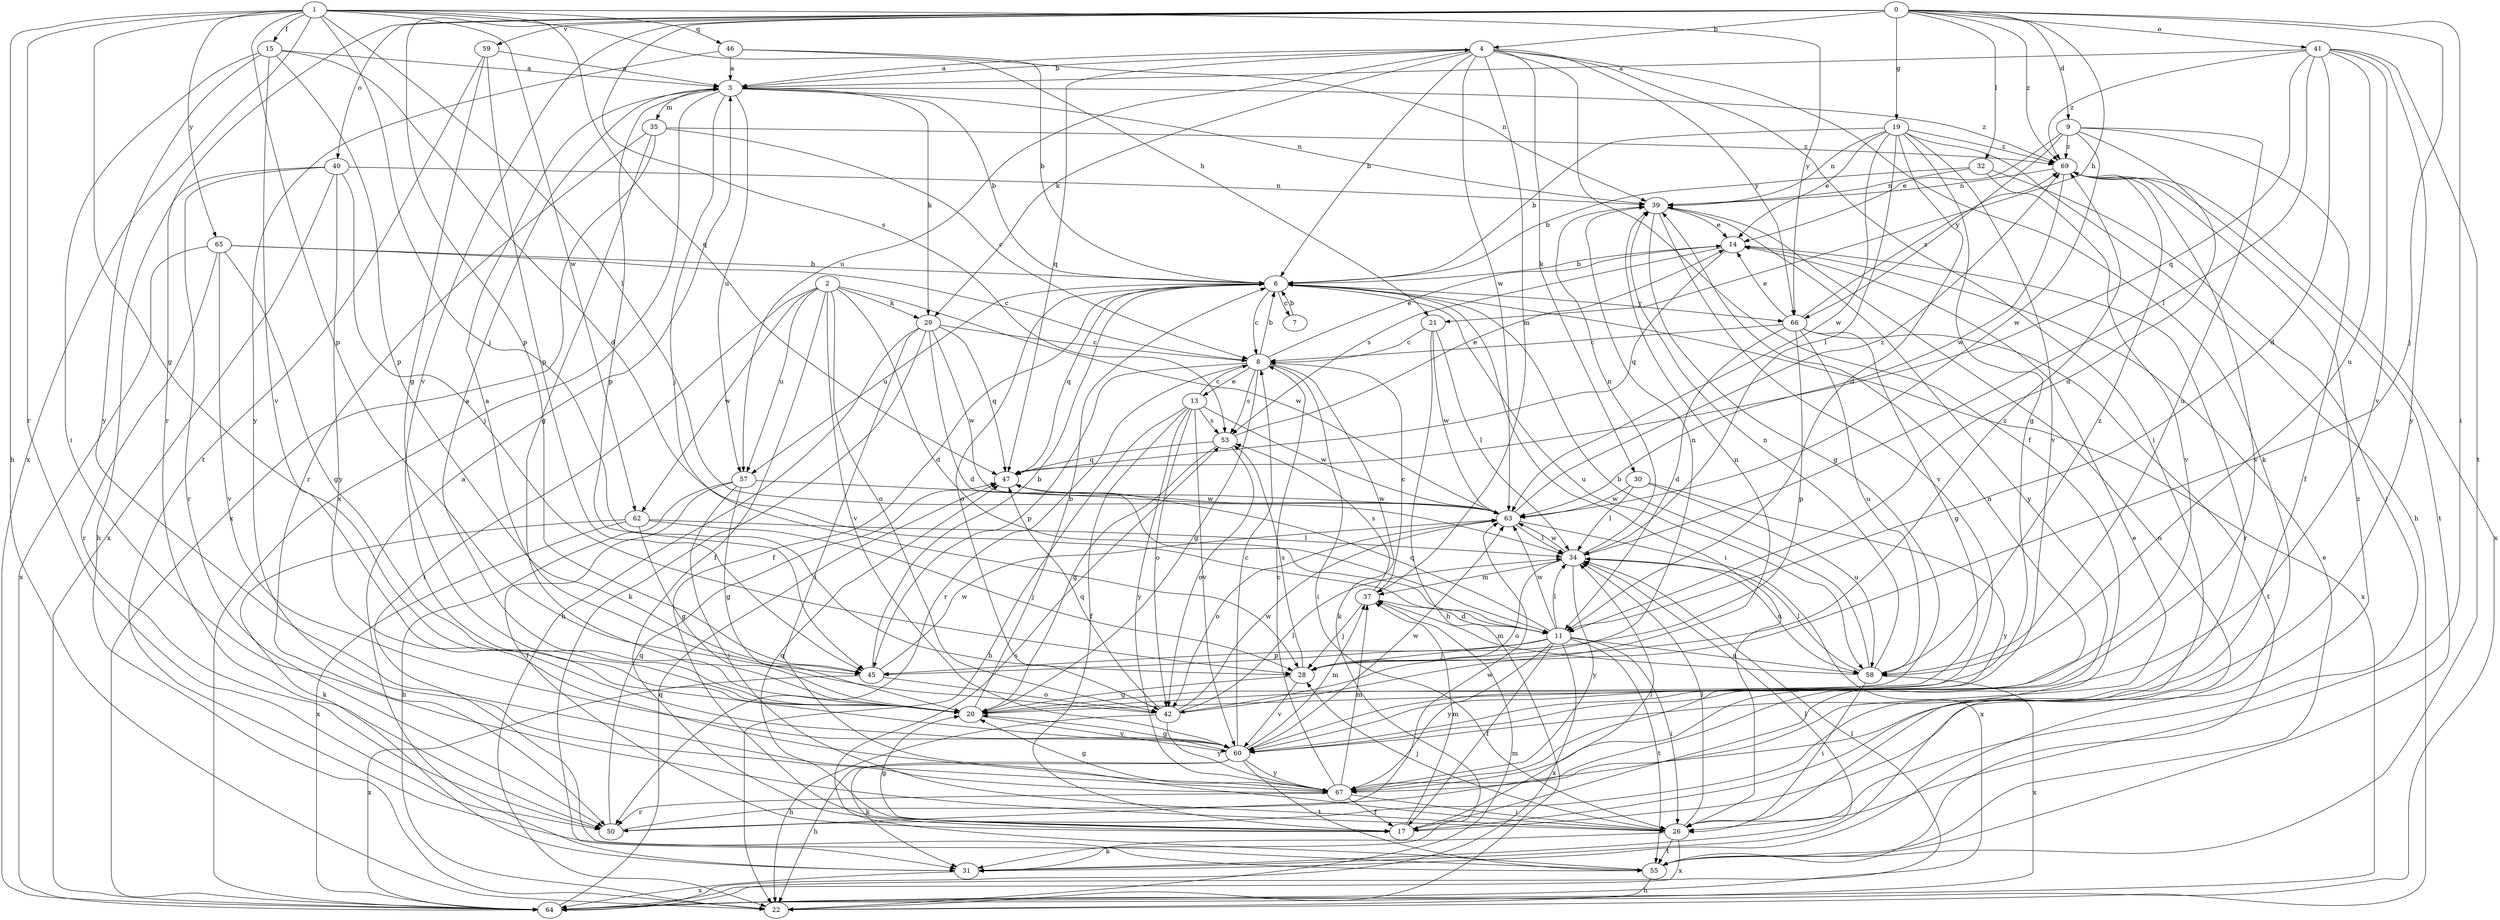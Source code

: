 strict digraph  {
0;
1;
2;
3;
4;
6;
7;
8;
9;
11;
13;
14;
15;
17;
19;
20;
21;
22;
26;
28;
29;
30;
31;
32;
34;
35;
37;
39;
40;
41;
42;
45;
46;
47;
50;
53;
55;
57;
58;
59;
60;
62;
63;
64;
65;
66;
67;
69;
0 -> 4  [label=b];
0 -> 9  [label=d];
0 -> 19  [label=g];
0 -> 21  [label=h];
0 -> 26  [label=i];
0 -> 28  [label=j];
0 -> 32  [label=l];
0 -> 40  [label=o];
0 -> 41  [label=o];
0 -> 45  [label=p];
0 -> 50  [label=r];
0 -> 53  [label=s];
0 -> 59  [label=v];
0 -> 60  [label=v];
0 -> 69  [label=z];
1 -> 15  [label=f];
1 -> 20  [label=g];
1 -> 21  [label=h];
1 -> 22  [label=h];
1 -> 28  [label=j];
1 -> 34  [label=l];
1 -> 45  [label=p];
1 -> 46  [label=q];
1 -> 47  [label=q];
1 -> 50  [label=r];
1 -> 62  [label=w];
1 -> 64  [label=x];
1 -> 65  [label=y];
1 -> 66  [label=y];
2 -> 11  [label=d];
2 -> 17  [label=f];
2 -> 29  [label=k];
2 -> 42  [label=o];
2 -> 55  [label=t];
2 -> 57  [label=u];
2 -> 60  [label=v];
2 -> 62  [label=w];
2 -> 63  [label=w];
3 -> 4  [label=b];
3 -> 6  [label=b];
3 -> 28  [label=j];
3 -> 29  [label=k];
3 -> 35  [label=m];
3 -> 39  [label=n];
3 -> 45  [label=p];
3 -> 57  [label=u];
3 -> 64  [label=x];
3 -> 69  [label=z];
4 -> 3  [label=a];
4 -> 6  [label=b];
4 -> 17  [label=f];
4 -> 26  [label=i];
4 -> 29  [label=k];
4 -> 30  [label=k];
4 -> 31  [label=k];
4 -> 37  [label=m];
4 -> 47  [label=q];
4 -> 57  [label=u];
4 -> 63  [label=w];
4 -> 66  [label=y];
6 -> 7  [label=c];
6 -> 8  [label=c];
6 -> 17  [label=f];
6 -> 26  [label=i];
6 -> 42  [label=o];
6 -> 47  [label=q];
6 -> 57  [label=u];
6 -> 58  [label=u];
6 -> 64  [label=x];
6 -> 66  [label=y];
7 -> 6  [label=b];
8 -> 6  [label=b];
8 -> 13  [label=e];
8 -> 14  [label=e];
8 -> 20  [label=g];
8 -> 26  [label=i];
8 -> 31  [label=k];
8 -> 45  [label=p];
8 -> 50  [label=r];
8 -> 53  [label=s];
9 -> 11  [label=d];
9 -> 14  [label=e];
9 -> 17  [label=f];
9 -> 58  [label=u];
9 -> 63  [label=w];
9 -> 66  [label=y];
9 -> 69  [label=z];
11 -> 17  [label=f];
11 -> 26  [label=i];
11 -> 28  [label=j];
11 -> 34  [label=l];
11 -> 45  [label=p];
11 -> 47  [label=q];
11 -> 55  [label=t];
11 -> 58  [label=u];
11 -> 63  [label=w];
11 -> 64  [label=x];
11 -> 67  [label=y];
13 -> 8  [label=c];
13 -> 17  [label=f];
13 -> 22  [label=h];
13 -> 42  [label=o];
13 -> 53  [label=s];
13 -> 60  [label=v];
13 -> 63  [label=w];
13 -> 67  [label=y];
14 -> 6  [label=b];
14 -> 47  [label=q];
14 -> 50  [label=r];
14 -> 53  [label=s];
15 -> 3  [label=a];
15 -> 11  [label=d];
15 -> 26  [label=i];
15 -> 45  [label=p];
15 -> 60  [label=v];
15 -> 67  [label=y];
17 -> 20  [label=g];
17 -> 34  [label=l];
17 -> 37  [label=m];
17 -> 47  [label=q];
17 -> 69  [label=z];
19 -> 6  [label=b];
19 -> 11  [label=d];
19 -> 14  [label=e];
19 -> 20  [label=g];
19 -> 22  [label=h];
19 -> 34  [label=l];
19 -> 39  [label=n];
19 -> 60  [label=v];
19 -> 63  [label=w];
19 -> 69  [label=z];
20 -> 3  [label=a];
20 -> 6  [label=b];
20 -> 60  [label=v];
21 -> 8  [label=c];
21 -> 22  [label=h];
21 -> 34  [label=l];
21 -> 63  [label=w];
22 -> 37  [label=m];
26 -> 28  [label=j];
26 -> 31  [label=k];
26 -> 34  [label=l];
26 -> 55  [label=t];
26 -> 64  [label=x];
28 -> 20  [label=g];
28 -> 39  [label=n];
28 -> 53  [label=s];
28 -> 60  [label=v];
28 -> 69  [label=z];
29 -> 8  [label=c];
29 -> 11  [label=d];
29 -> 22  [label=h];
29 -> 26  [label=i];
29 -> 31  [label=k];
29 -> 47  [label=q];
29 -> 63  [label=w];
30 -> 34  [label=l];
30 -> 58  [label=u];
30 -> 63  [label=w];
30 -> 67  [label=y];
31 -> 3  [label=a];
31 -> 34  [label=l];
31 -> 39  [label=n];
31 -> 64  [label=x];
32 -> 6  [label=b];
32 -> 26  [label=i];
32 -> 39  [label=n];
32 -> 60  [label=v];
34 -> 37  [label=m];
34 -> 39  [label=n];
34 -> 42  [label=o];
34 -> 58  [label=u];
34 -> 63  [label=w];
34 -> 67  [label=y];
35 -> 8  [label=c];
35 -> 20  [label=g];
35 -> 50  [label=r];
35 -> 64  [label=x];
35 -> 69  [label=z];
37 -> 8  [label=c];
37 -> 11  [label=d];
37 -> 28  [label=j];
37 -> 53  [label=s];
39 -> 14  [label=e];
39 -> 20  [label=g];
39 -> 60  [label=v];
39 -> 67  [label=y];
40 -> 22  [label=h];
40 -> 28  [label=j];
40 -> 39  [label=n];
40 -> 50  [label=r];
40 -> 64  [label=x];
40 -> 67  [label=y];
41 -> 3  [label=a];
41 -> 11  [label=d];
41 -> 34  [label=l];
41 -> 47  [label=q];
41 -> 55  [label=t];
41 -> 58  [label=u];
41 -> 60  [label=v];
41 -> 67  [label=y];
41 -> 69  [label=z];
42 -> 3  [label=a];
42 -> 22  [label=h];
42 -> 34  [label=l];
42 -> 39  [label=n];
42 -> 47  [label=q];
42 -> 63  [label=w];
42 -> 67  [label=y];
45 -> 6  [label=b];
45 -> 42  [label=o];
45 -> 63  [label=w];
45 -> 64  [label=x];
46 -> 3  [label=a];
46 -> 6  [label=b];
46 -> 39  [label=n];
46 -> 67  [label=y];
47 -> 63  [label=w];
50 -> 14  [label=e];
50 -> 47  [label=q];
50 -> 63  [label=w];
53 -> 14  [label=e];
53 -> 20  [label=g];
53 -> 42  [label=o];
53 -> 47  [label=q];
55 -> 14  [label=e];
55 -> 22  [label=h];
55 -> 53  [label=s];
57 -> 17  [label=f];
57 -> 20  [label=g];
57 -> 22  [label=h];
57 -> 26  [label=i];
57 -> 63  [label=w];
58 -> 6  [label=b];
58 -> 26  [label=i];
58 -> 34  [label=l];
58 -> 37  [label=m];
58 -> 39  [label=n];
58 -> 64  [label=x];
58 -> 69  [label=z];
59 -> 3  [label=a];
59 -> 20  [label=g];
59 -> 45  [label=p];
59 -> 55  [label=t];
60 -> 8  [label=c];
60 -> 20  [label=g];
60 -> 22  [label=h];
60 -> 31  [label=k];
60 -> 37  [label=m];
60 -> 55  [label=t];
60 -> 63  [label=w];
60 -> 67  [label=y];
62 -> 20  [label=g];
62 -> 28  [label=j];
62 -> 31  [label=k];
62 -> 34  [label=l];
62 -> 64  [label=x];
63 -> 34  [label=l];
63 -> 42  [label=o];
63 -> 64  [label=x];
63 -> 69  [label=z];
64 -> 34  [label=l];
64 -> 47  [label=q];
65 -> 6  [label=b];
65 -> 8  [label=c];
65 -> 20  [label=g];
65 -> 50  [label=r];
65 -> 60  [label=v];
65 -> 64  [label=x];
66 -> 8  [label=c];
66 -> 11  [label=d];
66 -> 14  [label=e];
66 -> 20  [label=g];
66 -> 45  [label=p];
66 -> 55  [label=t];
66 -> 58  [label=u];
66 -> 69  [label=z];
67 -> 8  [label=c];
67 -> 17  [label=f];
67 -> 20  [label=g];
67 -> 26  [label=i];
67 -> 37  [label=m];
67 -> 39  [label=n];
67 -> 50  [label=r];
69 -> 39  [label=n];
69 -> 55  [label=t];
69 -> 60  [label=v];
69 -> 63  [label=w];
69 -> 64  [label=x];
}
